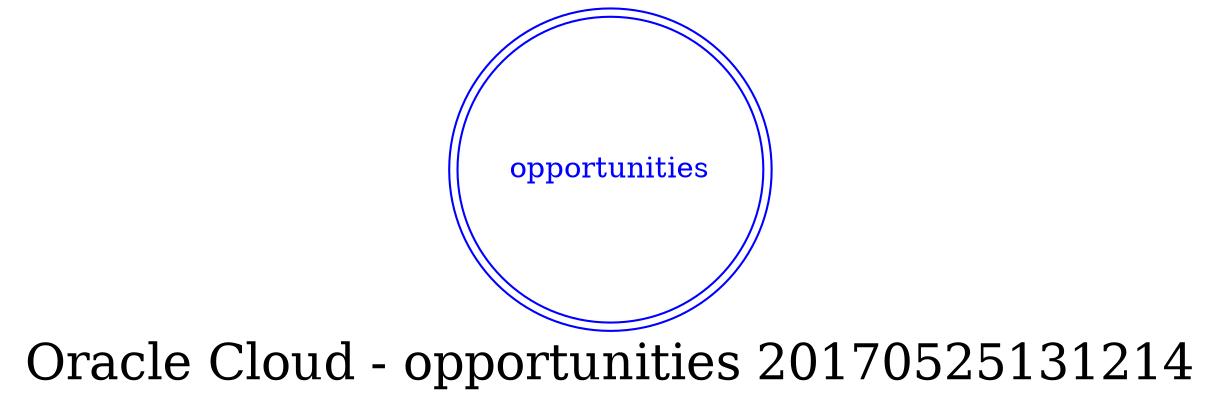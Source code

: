 digraph LexiconGraph {
graph[label="Oracle Cloud - opportunities 20170525131214", fontsize=24]
splines=true
"opportunities" [color=blue, fontcolor=blue, shape=doublecircle]
}
